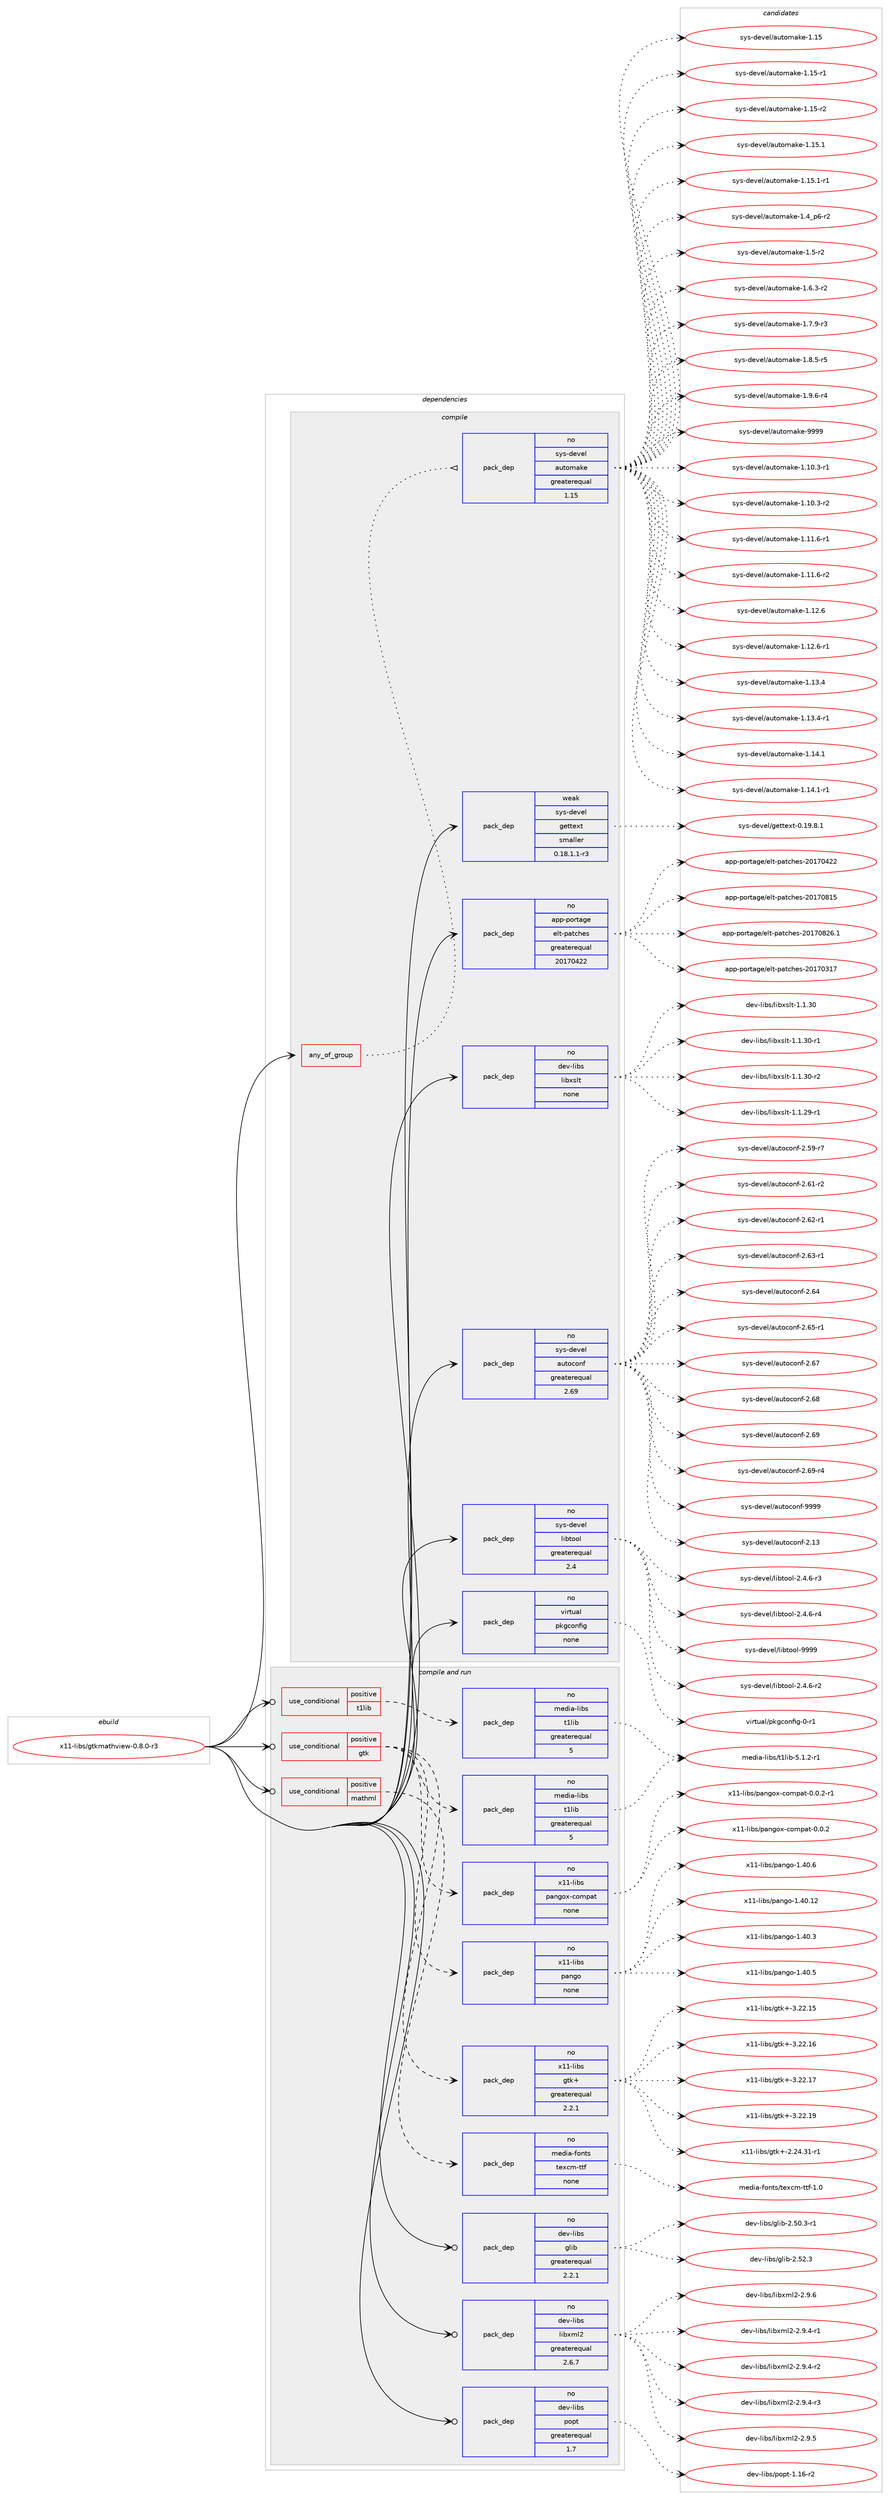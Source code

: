 digraph prolog {

# *************
# Graph options
# *************

newrank=true;
concentrate=true;
compound=true;
graph [rankdir=LR,fontname=Helvetica,fontsize=10,ranksep=1.5];#, ranksep=2.5, nodesep=0.2];
edge  [arrowhead=vee];
node  [fontname=Helvetica,fontsize=10];

# **********
# The ebuild
# **********

subgraph cluster_leftcol {
color=gray;
rank=same;
label=<<i>ebuild</i>>;
id [label="x11-libs/gtkmathview-0.8.0-r3", color=red, width=4, href="../x11-libs/gtkmathview-0.8.0-r3.svg"];
}

# ****************
# The dependencies
# ****************

subgraph cluster_midcol {
color=gray;
label=<<i>dependencies</i>>;
subgraph cluster_compile {
fillcolor="#eeeeee";
style=filled;
label=<<i>compile</i>>;
subgraph any9266 {
dependency517008 [label=<<TABLE BORDER="0" CELLBORDER="1" CELLSPACING="0" CELLPADDING="4"><TR><TD CELLPADDING="10">any_of_group</TD></TR></TABLE>>, shape=none, color=red];subgraph pack385087 {
dependency517009 [label=<<TABLE BORDER="0" CELLBORDER="1" CELLSPACING="0" CELLPADDING="4" WIDTH="220"><TR><TD ROWSPAN="6" CELLPADDING="30">pack_dep</TD></TR><TR><TD WIDTH="110">no</TD></TR><TR><TD>sys-devel</TD></TR><TR><TD>automake</TD></TR><TR><TD>greaterequal</TD></TR><TR><TD>1.15</TD></TR></TABLE>>, shape=none, color=blue];
}
dependency517008:e -> dependency517009:w [weight=20,style="dotted",arrowhead="oinv"];
}
id:e -> dependency517008:w [weight=20,style="solid",arrowhead="vee"];
subgraph pack385088 {
dependency517010 [label=<<TABLE BORDER="0" CELLBORDER="1" CELLSPACING="0" CELLPADDING="4" WIDTH="220"><TR><TD ROWSPAN="6" CELLPADDING="30">pack_dep</TD></TR><TR><TD WIDTH="110">no</TD></TR><TR><TD>app-portage</TD></TR><TR><TD>elt-patches</TD></TR><TR><TD>greaterequal</TD></TR><TR><TD>20170422</TD></TR></TABLE>>, shape=none, color=blue];
}
id:e -> dependency517010:w [weight=20,style="solid",arrowhead="vee"];
subgraph pack385089 {
dependency517011 [label=<<TABLE BORDER="0" CELLBORDER="1" CELLSPACING="0" CELLPADDING="4" WIDTH="220"><TR><TD ROWSPAN="6" CELLPADDING="30">pack_dep</TD></TR><TR><TD WIDTH="110">no</TD></TR><TR><TD>dev-libs</TD></TR><TR><TD>libxslt</TD></TR><TR><TD>none</TD></TR><TR><TD></TD></TR></TABLE>>, shape=none, color=blue];
}
id:e -> dependency517011:w [weight=20,style="solid",arrowhead="vee"];
subgraph pack385090 {
dependency517012 [label=<<TABLE BORDER="0" CELLBORDER="1" CELLSPACING="0" CELLPADDING="4" WIDTH="220"><TR><TD ROWSPAN="6" CELLPADDING="30">pack_dep</TD></TR><TR><TD WIDTH="110">no</TD></TR><TR><TD>sys-devel</TD></TR><TR><TD>autoconf</TD></TR><TR><TD>greaterequal</TD></TR><TR><TD>2.69</TD></TR></TABLE>>, shape=none, color=blue];
}
id:e -> dependency517012:w [weight=20,style="solid",arrowhead="vee"];
subgraph pack385091 {
dependency517013 [label=<<TABLE BORDER="0" CELLBORDER="1" CELLSPACING="0" CELLPADDING="4" WIDTH="220"><TR><TD ROWSPAN="6" CELLPADDING="30">pack_dep</TD></TR><TR><TD WIDTH="110">no</TD></TR><TR><TD>sys-devel</TD></TR><TR><TD>libtool</TD></TR><TR><TD>greaterequal</TD></TR><TR><TD>2.4</TD></TR></TABLE>>, shape=none, color=blue];
}
id:e -> dependency517013:w [weight=20,style="solid",arrowhead="vee"];
subgraph pack385092 {
dependency517014 [label=<<TABLE BORDER="0" CELLBORDER="1" CELLSPACING="0" CELLPADDING="4" WIDTH="220"><TR><TD ROWSPAN="6" CELLPADDING="30">pack_dep</TD></TR><TR><TD WIDTH="110">no</TD></TR><TR><TD>virtual</TD></TR><TR><TD>pkgconfig</TD></TR><TR><TD>none</TD></TR><TR><TD></TD></TR></TABLE>>, shape=none, color=blue];
}
id:e -> dependency517014:w [weight=20,style="solid",arrowhead="vee"];
subgraph pack385093 {
dependency517015 [label=<<TABLE BORDER="0" CELLBORDER="1" CELLSPACING="0" CELLPADDING="4" WIDTH="220"><TR><TD ROWSPAN="6" CELLPADDING="30">pack_dep</TD></TR><TR><TD WIDTH="110">weak</TD></TR><TR><TD>sys-devel</TD></TR><TR><TD>gettext</TD></TR><TR><TD>smaller</TD></TR><TR><TD>0.18.1.1-r3</TD></TR></TABLE>>, shape=none, color=blue];
}
id:e -> dependency517015:w [weight=20,style="solid",arrowhead="vee"];
}
subgraph cluster_compileandrun {
fillcolor="#eeeeee";
style=filled;
label=<<i>compile and run</i>>;
subgraph cond122316 {
dependency517016 [label=<<TABLE BORDER="0" CELLBORDER="1" CELLSPACING="0" CELLPADDING="4"><TR><TD ROWSPAN="3" CELLPADDING="10">use_conditional</TD></TR><TR><TD>positive</TD></TR><TR><TD>gtk</TD></TR></TABLE>>, shape=none, color=red];
subgraph pack385094 {
dependency517017 [label=<<TABLE BORDER="0" CELLBORDER="1" CELLSPACING="0" CELLPADDING="4" WIDTH="220"><TR><TD ROWSPAN="6" CELLPADDING="30">pack_dep</TD></TR><TR><TD WIDTH="110">no</TD></TR><TR><TD>media-libs</TD></TR><TR><TD>t1lib</TD></TR><TR><TD>greaterequal</TD></TR><TR><TD>5</TD></TR></TABLE>>, shape=none, color=blue];
}
dependency517016:e -> dependency517017:w [weight=20,style="dashed",arrowhead="vee"];
subgraph pack385095 {
dependency517018 [label=<<TABLE BORDER="0" CELLBORDER="1" CELLSPACING="0" CELLPADDING="4" WIDTH="220"><TR><TD ROWSPAN="6" CELLPADDING="30">pack_dep</TD></TR><TR><TD WIDTH="110">no</TD></TR><TR><TD>x11-libs</TD></TR><TR><TD>gtk+</TD></TR><TR><TD>greaterequal</TD></TR><TR><TD>2.2.1</TD></TR></TABLE>>, shape=none, color=blue];
}
dependency517016:e -> dependency517018:w [weight=20,style="dashed",arrowhead="vee"];
subgraph pack385096 {
dependency517019 [label=<<TABLE BORDER="0" CELLBORDER="1" CELLSPACING="0" CELLPADDING="4" WIDTH="220"><TR><TD ROWSPAN="6" CELLPADDING="30">pack_dep</TD></TR><TR><TD WIDTH="110">no</TD></TR><TR><TD>x11-libs</TD></TR><TR><TD>pango</TD></TR><TR><TD>none</TD></TR><TR><TD></TD></TR></TABLE>>, shape=none, color=blue];
}
dependency517016:e -> dependency517019:w [weight=20,style="dashed",arrowhead="vee"];
subgraph pack385097 {
dependency517020 [label=<<TABLE BORDER="0" CELLBORDER="1" CELLSPACING="0" CELLPADDING="4" WIDTH="220"><TR><TD ROWSPAN="6" CELLPADDING="30">pack_dep</TD></TR><TR><TD WIDTH="110">no</TD></TR><TR><TD>x11-libs</TD></TR><TR><TD>pangox-compat</TD></TR><TR><TD>none</TD></TR><TR><TD></TD></TR></TABLE>>, shape=none, color=blue];
}
dependency517016:e -> dependency517020:w [weight=20,style="dashed",arrowhead="vee"];
}
id:e -> dependency517016:w [weight=20,style="solid",arrowhead="odotvee"];
subgraph cond122317 {
dependency517021 [label=<<TABLE BORDER="0" CELLBORDER="1" CELLSPACING="0" CELLPADDING="4"><TR><TD ROWSPAN="3" CELLPADDING="10">use_conditional</TD></TR><TR><TD>positive</TD></TR><TR><TD>mathml</TD></TR></TABLE>>, shape=none, color=red];
subgraph pack385098 {
dependency517022 [label=<<TABLE BORDER="0" CELLBORDER="1" CELLSPACING="0" CELLPADDING="4" WIDTH="220"><TR><TD ROWSPAN="6" CELLPADDING="30">pack_dep</TD></TR><TR><TD WIDTH="110">no</TD></TR><TR><TD>media-fonts</TD></TR><TR><TD>texcm-ttf</TD></TR><TR><TD>none</TD></TR><TR><TD></TD></TR></TABLE>>, shape=none, color=blue];
}
dependency517021:e -> dependency517022:w [weight=20,style="dashed",arrowhead="vee"];
}
id:e -> dependency517021:w [weight=20,style="solid",arrowhead="odotvee"];
subgraph cond122318 {
dependency517023 [label=<<TABLE BORDER="0" CELLBORDER="1" CELLSPACING="0" CELLPADDING="4"><TR><TD ROWSPAN="3" CELLPADDING="10">use_conditional</TD></TR><TR><TD>positive</TD></TR><TR><TD>t1lib</TD></TR></TABLE>>, shape=none, color=red];
subgraph pack385099 {
dependency517024 [label=<<TABLE BORDER="0" CELLBORDER="1" CELLSPACING="0" CELLPADDING="4" WIDTH="220"><TR><TD ROWSPAN="6" CELLPADDING="30">pack_dep</TD></TR><TR><TD WIDTH="110">no</TD></TR><TR><TD>media-libs</TD></TR><TR><TD>t1lib</TD></TR><TR><TD>greaterequal</TD></TR><TR><TD>5</TD></TR></TABLE>>, shape=none, color=blue];
}
dependency517023:e -> dependency517024:w [weight=20,style="dashed",arrowhead="vee"];
}
id:e -> dependency517023:w [weight=20,style="solid",arrowhead="odotvee"];
subgraph pack385100 {
dependency517025 [label=<<TABLE BORDER="0" CELLBORDER="1" CELLSPACING="0" CELLPADDING="4" WIDTH="220"><TR><TD ROWSPAN="6" CELLPADDING="30">pack_dep</TD></TR><TR><TD WIDTH="110">no</TD></TR><TR><TD>dev-libs</TD></TR><TR><TD>glib</TD></TR><TR><TD>greaterequal</TD></TR><TR><TD>2.2.1</TD></TR></TABLE>>, shape=none, color=blue];
}
id:e -> dependency517025:w [weight=20,style="solid",arrowhead="odotvee"];
subgraph pack385101 {
dependency517026 [label=<<TABLE BORDER="0" CELLBORDER="1" CELLSPACING="0" CELLPADDING="4" WIDTH="220"><TR><TD ROWSPAN="6" CELLPADDING="30">pack_dep</TD></TR><TR><TD WIDTH="110">no</TD></TR><TR><TD>dev-libs</TD></TR><TR><TD>libxml2</TD></TR><TR><TD>greaterequal</TD></TR><TR><TD>2.6.7</TD></TR></TABLE>>, shape=none, color=blue];
}
id:e -> dependency517026:w [weight=20,style="solid",arrowhead="odotvee"];
subgraph pack385102 {
dependency517027 [label=<<TABLE BORDER="0" CELLBORDER="1" CELLSPACING="0" CELLPADDING="4" WIDTH="220"><TR><TD ROWSPAN="6" CELLPADDING="30">pack_dep</TD></TR><TR><TD WIDTH="110">no</TD></TR><TR><TD>dev-libs</TD></TR><TR><TD>popt</TD></TR><TR><TD>greaterequal</TD></TR><TR><TD>1.7</TD></TR></TABLE>>, shape=none, color=blue];
}
id:e -> dependency517027:w [weight=20,style="solid",arrowhead="odotvee"];
}
subgraph cluster_run {
fillcolor="#eeeeee";
style=filled;
label=<<i>run</i>>;
}
}

# **************
# The candidates
# **************

subgraph cluster_choices {
rank=same;
color=gray;
label=<<i>candidates</i>>;

subgraph choice385087 {
color=black;
nodesep=1;
choice11512111545100101118101108479711711611110997107101454946494846514511449 [label="sys-devel/automake-1.10.3-r1", color=red, width=4,href="../sys-devel/automake-1.10.3-r1.svg"];
choice11512111545100101118101108479711711611110997107101454946494846514511450 [label="sys-devel/automake-1.10.3-r2", color=red, width=4,href="../sys-devel/automake-1.10.3-r2.svg"];
choice11512111545100101118101108479711711611110997107101454946494946544511449 [label="sys-devel/automake-1.11.6-r1", color=red, width=4,href="../sys-devel/automake-1.11.6-r1.svg"];
choice11512111545100101118101108479711711611110997107101454946494946544511450 [label="sys-devel/automake-1.11.6-r2", color=red, width=4,href="../sys-devel/automake-1.11.6-r2.svg"];
choice1151211154510010111810110847971171161111099710710145494649504654 [label="sys-devel/automake-1.12.6", color=red, width=4,href="../sys-devel/automake-1.12.6.svg"];
choice11512111545100101118101108479711711611110997107101454946495046544511449 [label="sys-devel/automake-1.12.6-r1", color=red, width=4,href="../sys-devel/automake-1.12.6-r1.svg"];
choice1151211154510010111810110847971171161111099710710145494649514652 [label="sys-devel/automake-1.13.4", color=red, width=4,href="../sys-devel/automake-1.13.4.svg"];
choice11512111545100101118101108479711711611110997107101454946495146524511449 [label="sys-devel/automake-1.13.4-r1", color=red, width=4,href="../sys-devel/automake-1.13.4-r1.svg"];
choice1151211154510010111810110847971171161111099710710145494649524649 [label="sys-devel/automake-1.14.1", color=red, width=4,href="../sys-devel/automake-1.14.1.svg"];
choice11512111545100101118101108479711711611110997107101454946495246494511449 [label="sys-devel/automake-1.14.1-r1", color=red, width=4,href="../sys-devel/automake-1.14.1-r1.svg"];
choice115121115451001011181011084797117116111109971071014549464953 [label="sys-devel/automake-1.15", color=red, width=4,href="../sys-devel/automake-1.15.svg"];
choice1151211154510010111810110847971171161111099710710145494649534511449 [label="sys-devel/automake-1.15-r1", color=red, width=4,href="../sys-devel/automake-1.15-r1.svg"];
choice1151211154510010111810110847971171161111099710710145494649534511450 [label="sys-devel/automake-1.15-r2", color=red, width=4,href="../sys-devel/automake-1.15-r2.svg"];
choice1151211154510010111810110847971171161111099710710145494649534649 [label="sys-devel/automake-1.15.1", color=red, width=4,href="../sys-devel/automake-1.15.1.svg"];
choice11512111545100101118101108479711711611110997107101454946495346494511449 [label="sys-devel/automake-1.15.1-r1", color=red, width=4,href="../sys-devel/automake-1.15.1-r1.svg"];
choice115121115451001011181011084797117116111109971071014549465295112544511450 [label="sys-devel/automake-1.4_p6-r2", color=red, width=4,href="../sys-devel/automake-1.4_p6-r2.svg"];
choice11512111545100101118101108479711711611110997107101454946534511450 [label="sys-devel/automake-1.5-r2", color=red, width=4,href="../sys-devel/automake-1.5-r2.svg"];
choice115121115451001011181011084797117116111109971071014549465446514511450 [label="sys-devel/automake-1.6.3-r2", color=red, width=4,href="../sys-devel/automake-1.6.3-r2.svg"];
choice115121115451001011181011084797117116111109971071014549465546574511451 [label="sys-devel/automake-1.7.9-r3", color=red, width=4,href="../sys-devel/automake-1.7.9-r3.svg"];
choice115121115451001011181011084797117116111109971071014549465646534511453 [label="sys-devel/automake-1.8.5-r5", color=red, width=4,href="../sys-devel/automake-1.8.5-r5.svg"];
choice115121115451001011181011084797117116111109971071014549465746544511452 [label="sys-devel/automake-1.9.6-r4", color=red, width=4,href="../sys-devel/automake-1.9.6-r4.svg"];
choice115121115451001011181011084797117116111109971071014557575757 [label="sys-devel/automake-9999", color=red, width=4,href="../sys-devel/automake-9999.svg"];
dependency517009:e -> choice11512111545100101118101108479711711611110997107101454946494846514511449:w [style=dotted,weight="100"];
dependency517009:e -> choice11512111545100101118101108479711711611110997107101454946494846514511450:w [style=dotted,weight="100"];
dependency517009:e -> choice11512111545100101118101108479711711611110997107101454946494946544511449:w [style=dotted,weight="100"];
dependency517009:e -> choice11512111545100101118101108479711711611110997107101454946494946544511450:w [style=dotted,weight="100"];
dependency517009:e -> choice1151211154510010111810110847971171161111099710710145494649504654:w [style=dotted,weight="100"];
dependency517009:e -> choice11512111545100101118101108479711711611110997107101454946495046544511449:w [style=dotted,weight="100"];
dependency517009:e -> choice1151211154510010111810110847971171161111099710710145494649514652:w [style=dotted,weight="100"];
dependency517009:e -> choice11512111545100101118101108479711711611110997107101454946495146524511449:w [style=dotted,weight="100"];
dependency517009:e -> choice1151211154510010111810110847971171161111099710710145494649524649:w [style=dotted,weight="100"];
dependency517009:e -> choice11512111545100101118101108479711711611110997107101454946495246494511449:w [style=dotted,weight="100"];
dependency517009:e -> choice115121115451001011181011084797117116111109971071014549464953:w [style=dotted,weight="100"];
dependency517009:e -> choice1151211154510010111810110847971171161111099710710145494649534511449:w [style=dotted,weight="100"];
dependency517009:e -> choice1151211154510010111810110847971171161111099710710145494649534511450:w [style=dotted,weight="100"];
dependency517009:e -> choice1151211154510010111810110847971171161111099710710145494649534649:w [style=dotted,weight="100"];
dependency517009:e -> choice11512111545100101118101108479711711611110997107101454946495346494511449:w [style=dotted,weight="100"];
dependency517009:e -> choice115121115451001011181011084797117116111109971071014549465295112544511450:w [style=dotted,weight="100"];
dependency517009:e -> choice11512111545100101118101108479711711611110997107101454946534511450:w [style=dotted,weight="100"];
dependency517009:e -> choice115121115451001011181011084797117116111109971071014549465446514511450:w [style=dotted,weight="100"];
dependency517009:e -> choice115121115451001011181011084797117116111109971071014549465546574511451:w [style=dotted,weight="100"];
dependency517009:e -> choice115121115451001011181011084797117116111109971071014549465646534511453:w [style=dotted,weight="100"];
dependency517009:e -> choice115121115451001011181011084797117116111109971071014549465746544511452:w [style=dotted,weight="100"];
dependency517009:e -> choice115121115451001011181011084797117116111109971071014557575757:w [style=dotted,weight="100"];
}
subgraph choice385088 {
color=black;
nodesep=1;
choice97112112451121111141169710310147101108116451129711699104101115455048495548514955 [label="app-portage/elt-patches-20170317", color=red, width=4,href="../app-portage/elt-patches-20170317.svg"];
choice97112112451121111141169710310147101108116451129711699104101115455048495548525050 [label="app-portage/elt-patches-20170422", color=red, width=4,href="../app-portage/elt-patches-20170422.svg"];
choice97112112451121111141169710310147101108116451129711699104101115455048495548564953 [label="app-portage/elt-patches-20170815", color=red, width=4,href="../app-portage/elt-patches-20170815.svg"];
choice971121124511211111411697103101471011081164511297116991041011154550484955485650544649 [label="app-portage/elt-patches-20170826.1", color=red, width=4,href="../app-portage/elt-patches-20170826.1.svg"];
dependency517010:e -> choice97112112451121111141169710310147101108116451129711699104101115455048495548514955:w [style=dotted,weight="100"];
dependency517010:e -> choice97112112451121111141169710310147101108116451129711699104101115455048495548525050:w [style=dotted,weight="100"];
dependency517010:e -> choice97112112451121111141169710310147101108116451129711699104101115455048495548564953:w [style=dotted,weight="100"];
dependency517010:e -> choice971121124511211111411697103101471011081164511297116991041011154550484955485650544649:w [style=dotted,weight="100"];
}
subgraph choice385089 {
color=black;
nodesep=1;
choice10010111845108105981154710810598120115108116454946494650574511449 [label="dev-libs/libxslt-1.1.29-r1", color=red, width=4,href="../dev-libs/libxslt-1.1.29-r1.svg"];
choice1001011184510810598115471081059812011510811645494649465148 [label="dev-libs/libxslt-1.1.30", color=red, width=4,href="../dev-libs/libxslt-1.1.30.svg"];
choice10010111845108105981154710810598120115108116454946494651484511449 [label="dev-libs/libxslt-1.1.30-r1", color=red, width=4,href="../dev-libs/libxslt-1.1.30-r1.svg"];
choice10010111845108105981154710810598120115108116454946494651484511450 [label="dev-libs/libxslt-1.1.30-r2", color=red, width=4,href="../dev-libs/libxslt-1.1.30-r2.svg"];
dependency517011:e -> choice10010111845108105981154710810598120115108116454946494650574511449:w [style=dotted,weight="100"];
dependency517011:e -> choice1001011184510810598115471081059812011510811645494649465148:w [style=dotted,weight="100"];
dependency517011:e -> choice10010111845108105981154710810598120115108116454946494651484511449:w [style=dotted,weight="100"];
dependency517011:e -> choice10010111845108105981154710810598120115108116454946494651484511450:w [style=dotted,weight="100"];
}
subgraph choice385090 {
color=black;
nodesep=1;
choice115121115451001011181011084797117116111991111101024550464951 [label="sys-devel/autoconf-2.13", color=red, width=4,href="../sys-devel/autoconf-2.13.svg"];
choice1151211154510010111810110847971171161119911111010245504653574511455 [label="sys-devel/autoconf-2.59-r7", color=red, width=4,href="../sys-devel/autoconf-2.59-r7.svg"];
choice1151211154510010111810110847971171161119911111010245504654494511450 [label="sys-devel/autoconf-2.61-r2", color=red, width=4,href="../sys-devel/autoconf-2.61-r2.svg"];
choice1151211154510010111810110847971171161119911111010245504654504511449 [label="sys-devel/autoconf-2.62-r1", color=red, width=4,href="../sys-devel/autoconf-2.62-r1.svg"];
choice1151211154510010111810110847971171161119911111010245504654514511449 [label="sys-devel/autoconf-2.63-r1", color=red, width=4,href="../sys-devel/autoconf-2.63-r1.svg"];
choice115121115451001011181011084797117116111991111101024550465452 [label="sys-devel/autoconf-2.64", color=red, width=4,href="../sys-devel/autoconf-2.64.svg"];
choice1151211154510010111810110847971171161119911111010245504654534511449 [label="sys-devel/autoconf-2.65-r1", color=red, width=4,href="../sys-devel/autoconf-2.65-r1.svg"];
choice115121115451001011181011084797117116111991111101024550465455 [label="sys-devel/autoconf-2.67", color=red, width=4,href="../sys-devel/autoconf-2.67.svg"];
choice115121115451001011181011084797117116111991111101024550465456 [label="sys-devel/autoconf-2.68", color=red, width=4,href="../sys-devel/autoconf-2.68.svg"];
choice115121115451001011181011084797117116111991111101024550465457 [label="sys-devel/autoconf-2.69", color=red, width=4,href="../sys-devel/autoconf-2.69.svg"];
choice1151211154510010111810110847971171161119911111010245504654574511452 [label="sys-devel/autoconf-2.69-r4", color=red, width=4,href="../sys-devel/autoconf-2.69-r4.svg"];
choice115121115451001011181011084797117116111991111101024557575757 [label="sys-devel/autoconf-9999", color=red, width=4,href="../sys-devel/autoconf-9999.svg"];
dependency517012:e -> choice115121115451001011181011084797117116111991111101024550464951:w [style=dotted,weight="100"];
dependency517012:e -> choice1151211154510010111810110847971171161119911111010245504653574511455:w [style=dotted,weight="100"];
dependency517012:e -> choice1151211154510010111810110847971171161119911111010245504654494511450:w [style=dotted,weight="100"];
dependency517012:e -> choice1151211154510010111810110847971171161119911111010245504654504511449:w [style=dotted,weight="100"];
dependency517012:e -> choice1151211154510010111810110847971171161119911111010245504654514511449:w [style=dotted,weight="100"];
dependency517012:e -> choice115121115451001011181011084797117116111991111101024550465452:w [style=dotted,weight="100"];
dependency517012:e -> choice1151211154510010111810110847971171161119911111010245504654534511449:w [style=dotted,weight="100"];
dependency517012:e -> choice115121115451001011181011084797117116111991111101024550465455:w [style=dotted,weight="100"];
dependency517012:e -> choice115121115451001011181011084797117116111991111101024550465456:w [style=dotted,weight="100"];
dependency517012:e -> choice115121115451001011181011084797117116111991111101024550465457:w [style=dotted,weight="100"];
dependency517012:e -> choice1151211154510010111810110847971171161119911111010245504654574511452:w [style=dotted,weight="100"];
dependency517012:e -> choice115121115451001011181011084797117116111991111101024557575757:w [style=dotted,weight="100"];
}
subgraph choice385091 {
color=black;
nodesep=1;
choice1151211154510010111810110847108105981161111111084550465246544511450 [label="sys-devel/libtool-2.4.6-r2", color=red, width=4,href="../sys-devel/libtool-2.4.6-r2.svg"];
choice1151211154510010111810110847108105981161111111084550465246544511451 [label="sys-devel/libtool-2.4.6-r3", color=red, width=4,href="../sys-devel/libtool-2.4.6-r3.svg"];
choice1151211154510010111810110847108105981161111111084550465246544511452 [label="sys-devel/libtool-2.4.6-r4", color=red, width=4,href="../sys-devel/libtool-2.4.6-r4.svg"];
choice1151211154510010111810110847108105981161111111084557575757 [label="sys-devel/libtool-9999", color=red, width=4,href="../sys-devel/libtool-9999.svg"];
dependency517013:e -> choice1151211154510010111810110847108105981161111111084550465246544511450:w [style=dotted,weight="100"];
dependency517013:e -> choice1151211154510010111810110847108105981161111111084550465246544511451:w [style=dotted,weight="100"];
dependency517013:e -> choice1151211154510010111810110847108105981161111111084550465246544511452:w [style=dotted,weight="100"];
dependency517013:e -> choice1151211154510010111810110847108105981161111111084557575757:w [style=dotted,weight="100"];
}
subgraph choice385092 {
color=black;
nodesep=1;
choice11810511411611797108471121071039911111010210510345484511449 [label="virtual/pkgconfig-0-r1", color=red, width=4,href="../virtual/pkgconfig-0-r1.svg"];
dependency517014:e -> choice11810511411611797108471121071039911111010210510345484511449:w [style=dotted,weight="100"];
}
subgraph choice385093 {
color=black;
nodesep=1;
choice1151211154510010111810110847103101116116101120116454846495746564649 [label="sys-devel/gettext-0.19.8.1", color=red, width=4,href="../sys-devel/gettext-0.19.8.1.svg"];
dependency517015:e -> choice1151211154510010111810110847103101116116101120116454846495746564649:w [style=dotted,weight="100"];
}
subgraph choice385094 {
color=black;
nodesep=1;
choice1091011001059745108105981154711649108105984553464946504511449 [label="media-libs/t1lib-5.1.2-r1", color=red, width=4,href="../media-libs/t1lib-5.1.2-r1.svg"];
dependency517017:e -> choice1091011001059745108105981154711649108105984553464946504511449:w [style=dotted,weight="100"];
}
subgraph choice385095 {
color=black;
nodesep=1;
choice12049494510810598115471031161074345504650524651494511449 [label="x11-libs/gtk+-2.24.31-r1", color=red, width=4,href="../x11-libs/gtk+-2.24.31-r1.svg"];
choice1204949451081059811547103116107434551465050464953 [label="x11-libs/gtk+-3.22.15", color=red, width=4,href="../x11-libs/gtk+-3.22.15.svg"];
choice1204949451081059811547103116107434551465050464954 [label="x11-libs/gtk+-3.22.16", color=red, width=4,href="../x11-libs/gtk+-3.22.16.svg"];
choice1204949451081059811547103116107434551465050464955 [label="x11-libs/gtk+-3.22.17", color=red, width=4,href="../x11-libs/gtk+-3.22.17.svg"];
choice1204949451081059811547103116107434551465050464957 [label="x11-libs/gtk+-3.22.19", color=red, width=4,href="../x11-libs/gtk+-3.22.19.svg"];
dependency517018:e -> choice12049494510810598115471031161074345504650524651494511449:w [style=dotted,weight="100"];
dependency517018:e -> choice1204949451081059811547103116107434551465050464953:w [style=dotted,weight="100"];
dependency517018:e -> choice1204949451081059811547103116107434551465050464954:w [style=dotted,weight="100"];
dependency517018:e -> choice1204949451081059811547103116107434551465050464955:w [style=dotted,weight="100"];
dependency517018:e -> choice1204949451081059811547103116107434551465050464957:w [style=dotted,weight="100"];
}
subgraph choice385096 {
color=black;
nodesep=1;
choice1204949451081059811547112971101031114549465248464950 [label="x11-libs/pango-1.40.12", color=red, width=4,href="../x11-libs/pango-1.40.12.svg"];
choice12049494510810598115471129711010311145494652484651 [label="x11-libs/pango-1.40.3", color=red, width=4,href="../x11-libs/pango-1.40.3.svg"];
choice12049494510810598115471129711010311145494652484653 [label="x11-libs/pango-1.40.5", color=red, width=4,href="../x11-libs/pango-1.40.5.svg"];
choice12049494510810598115471129711010311145494652484654 [label="x11-libs/pango-1.40.6", color=red, width=4,href="../x11-libs/pango-1.40.6.svg"];
dependency517019:e -> choice1204949451081059811547112971101031114549465248464950:w [style=dotted,weight="100"];
dependency517019:e -> choice12049494510810598115471129711010311145494652484651:w [style=dotted,weight="100"];
dependency517019:e -> choice12049494510810598115471129711010311145494652484653:w [style=dotted,weight="100"];
dependency517019:e -> choice12049494510810598115471129711010311145494652484654:w [style=dotted,weight="100"];
}
subgraph choice385097 {
color=black;
nodesep=1;
choice120494945108105981154711297110103111120459911110911297116454846484650 [label="x11-libs/pangox-compat-0.0.2", color=red, width=4,href="../x11-libs/pangox-compat-0.0.2.svg"];
choice1204949451081059811547112971101031111204599111109112971164548464846504511449 [label="x11-libs/pangox-compat-0.0.2-r1", color=red, width=4,href="../x11-libs/pangox-compat-0.0.2-r1.svg"];
dependency517020:e -> choice120494945108105981154711297110103111120459911110911297116454846484650:w [style=dotted,weight="100"];
dependency517020:e -> choice1204949451081059811547112971101031111204599111109112971164548464846504511449:w [style=dotted,weight="100"];
}
subgraph choice385098 {
color=black;
nodesep=1;
choice109101100105974510211111011611547116101120991094511611610245494648 [label="media-fonts/texcm-ttf-1.0", color=red, width=4,href="../media-fonts/texcm-ttf-1.0.svg"];
dependency517022:e -> choice109101100105974510211111011611547116101120991094511611610245494648:w [style=dotted,weight="100"];
}
subgraph choice385099 {
color=black;
nodesep=1;
choice1091011001059745108105981154711649108105984553464946504511449 [label="media-libs/t1lib-5.1.2-r1", color=red, width=4,href="../media-libs/t1lib-5.1.2-r1.svg"];
dependency517024:e -> choice1091011001059745108105981154711649108105984553464946504511449:w [style=dotted,weight="100"];
}
subgraph choice385100 {
color=black;
nodesep=1;
choice10010111845108105981154710310810598455046534846514511449 [label="dev-libs/glib-2.50.3-r1", color=red, width=4,href="../dev-libs/glib-2.50.3-r1.svg"];
choice1001011184510810598115471031081059845504653504651 [label="dev-libs/glib-2.52.3", color=red, width=4,href="../dev-libs/glib-2.52.3.svg"];
dependency517025:e -> choice10010111845108105981154710310810598455046534846514511449:w [style=dotted,weight="100"];
dependency517025:e -> choice1001011184510810598115471031081059845504653504651:w [style=dotted,weight="100"];
}
subgraph choice385101 {
color=black;
nodesep=1;
choice10010111845108105981154710810598120109108504550465746524511449 [label="dev-libs/libxml2-2.9.4-r1", color=red, width=4,href="../dev-libs/libxml2-2.9.4-r1.svg"];
choice10010111845108105981154710810598120109108504550465746524511450 [label="dev-libs/libxml2-2.9.4-r2", color=red, width=4,href="../dev-libs/libxml2-2.9.4-r2.svg"];
choice10010111845108105981154710810598120109108504550465746524511451 [label="dev-libs/libxml2-2.9.4-r3", color=red, width=4,href="../dev-libs/libxml2-2.9.4-r3.svg"];
choice1001011184510810598115471081059812010910850455046574653 [label="dev-libs/libxml2-2.9.5", color=red, width=4,href="../dev-libs/libxml2-2.9.5.svg"];
choice1001011184510810598115471081059812010910850455046574654 [label="dev-libs/libxml2-2.9.6", color=red, width=4,href="../dev-libs/libxml2-2.9.6.svg"];
dependency517026:e -> choice10010111845108105981154710810598120109108504550465746524511449:w [style=dotted,weight="100"];
dependency517026:e -> choice10010111845108105981154710810598120109108504550465746524511450:w [style=dotted,weight="100"];
dependency517026:e -> choice10010111845108105981154710810598120109108504550465746524511451:w [style=dotted,weight="100"];
dependency517026:e -> choice1001011184510810598115471081059812010910850455046574653:w [style=dotted,weight="100"];
dependency517026:e -> choice1001011184510810598115471081059812010910850455046574654:w [style=dotted,weight="100"];
}
subgraph choice385102 {
color=black;
nodesep=1;
choice10010111845108105981154711211111211645494649544511450 [label="dev-libs/popt-1.16-r2", color=red, width=4,href="../dev-libs/popt-1.16-r2.svg"];
dependency517027:e -> choice10010111845108105981154711211111211645494649544511450:w [style=dotted,weight="100"];
}
}

}
